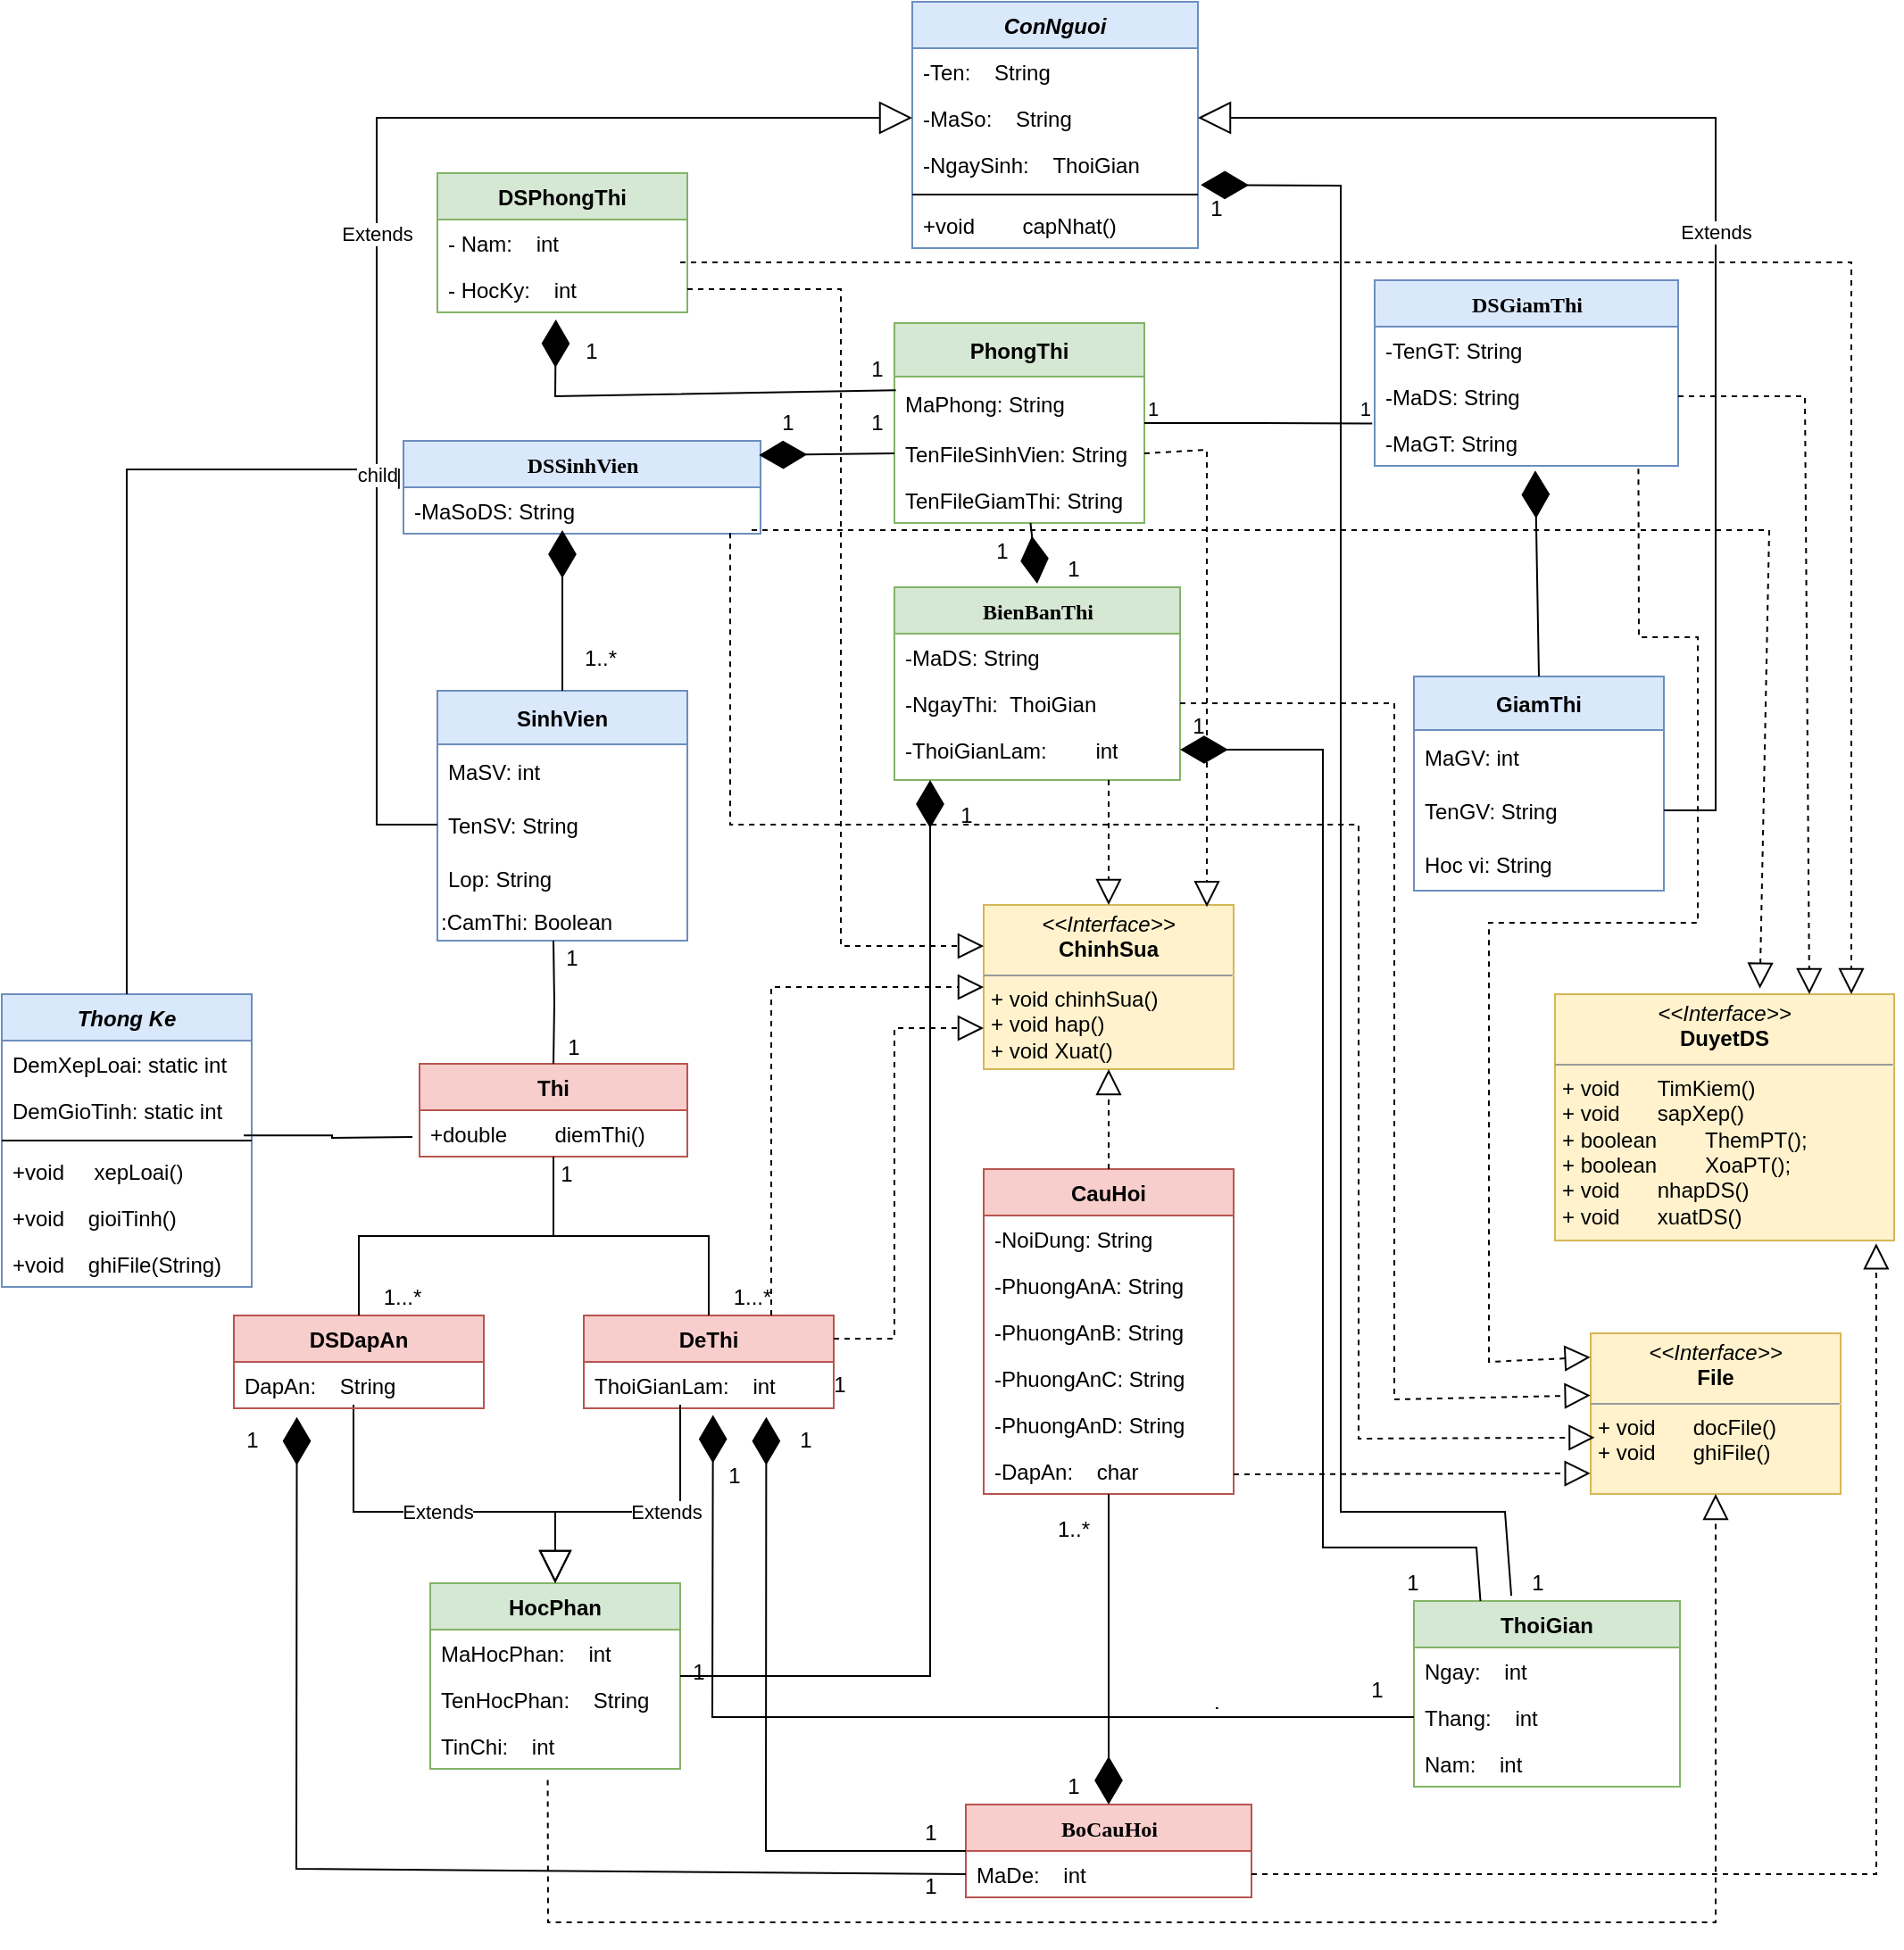 <mxfile version="15.9.1" type="device"><diagram id="888fA8wcsc3p0e7W5yiQ" name="Page-1"><mxGraphModel dx="1483" dy="1996" grid="1" gridSize="10" guides="1" tooltips="1" connect="1" arrows="1" fold="1" page="1" pageScale="1" pageWidth="827" pageHeight="1169" math="0" shadow="0"><root><mxCell id="0"/><mxCell id="1" parent="0"/><mxCell id="bVT943FGyXnPH7Viw_Zc-40" value="CauHoi" style="swimlane;fontStyle=1;childLayout=stackLayout;horizontal=1;startSize=26;fillColor=#f8cecc;horizontalStack=0;resizeParent=1;resizeParentMax=0;resizeLast=0;collapsible=1;marginBottom=0;align=center;strokeColor=#b85450;" parent="1" vertex="1"><mxGeometry x="600" y="388" width="140" height="182" as="geometry"/></mxCell><mxCell id="bVT943FGyXnPH7Viw_Zc-127" value="-NoiDung: String" style="text;html=1;strokeColor=none;fillColor=none;align=left;verticalAlign=top;spacingLeft=4;spacingRight=4;whiteSpace=wrap;overflow=hidden;rotatable=0;points=[[0,0.5],[1,0.5]];portConstraint=eastwest;" parent="bVT943FGyXnPH7Viw_Zc-40" vertex="1"><mxGeometry y="26" width="140" height="26" as="geometry"/></mxCell><mxCell id="bVT943FGyXnPH7Viw_Zc-128" value="-PhuongAnA: String" style="text;html=1;strokeColor=none;fillColor=none;align=left;verticalAlign=top;spacingLeft=4;spacingRight=4;whiteSpace=wrap;overflow=hidden;rotatable=0;points=[[0,0.5],[1,0.5]];portConstraint=eastwest;" parent="bVT943FGyXnPH7Viw_Zc-40" vertex="1"><mxGeometry y="52" width="140" height="26" as="geometry"/></mxCell><mxCell id="bVT943FGyXnPH7Viw_Zc-129" value="-PhuongAnB: String" style="text;html=1;strokeColor=none;fillColor=none;align=left;verticalAlign=top;spacingLeft=4;spacingRight=4;whiteSpace=wrap;overflow=hidden;rotatable=0;points=[[0,0.5],[1,0.5]];portConstraint=eastwest;" parent="bVT943FGyXnPH7Viw_Zc-40" vertex="1"><mxGeometry y="78" width="140" height="26" as="geometry"/></mxCell><mxCell id="bVT943FGyXnPH7Viw_Zc-130" value="-PhuongAnC: String" style="text;html=1;strokeColor=none;fillColor=none;align=left;verticalAlign=top;spacingLeft=4;spacingRight=4;whiteSpace=wrap;overflow=hidden;rotatable=0;points=[[0,0.5],[1,0.5]];portConstraint=eastwest;" parent="bVT943FGyXnPH7Viw_Zc-40" vertex="1"><mxGeometry y="104" width="140" height="26" as="geometry"/></mxCell><mxCell id="bVT943FGyXnPH7Viw_Zc-131" value="-PhuongAnD: String" style="text;html=1;strokeColor=none;fillColor=none;align=left;verticalAlign=top;spacingLeft=4;spacingRight=4;whiteSpace=wrap;overflow=hidden;rotatable=0;points=[[0,0.5],[1,0.5]];portConstraint=eastwest;" parent="bVT943FGyXnPH7Viw_Zc-40" vertex="1"><mxGeometry y="130" width="140" height="26" as="geometry"/></mxCell><mxCell id="buDeYU5HftAUFWY_QKYO-1" value="-DapAn:    char" style="text;strokeColor=none;fillColor=none;align=left;verticalAlign=top;spacingLeft=4;spacingRight=4;overflow=hidden;rotatable=0;points=[[0,0.5],[1,0.5]];portConstraint=eastwest;" parent="bVT943FGyXnPH7Viw_Zc-40" vertex="1"><mxGeometry y="156" width="140" height="26" as="geometry"/></mxCell><mxCell id="bVT943FGyXnPH7Viw_Zc-1" value="SinhVien" style="swimlane;fontStyle=1;childLayout=stackLayout;horizontal=1;startSize=30;horizontalStack=0;resizeParent=1;resizeParentMax=0;resizeLast=0;collapsible=1;marginBottom=0;fillColor=#dae8fc;strokeColor=#6c8ebf;" parent="1" vertex="1"><mxGeometry x="294" y="120" width="140" height="140" as="geometry"/></mxCell><mxCell id="bVT943FGyXnPH7Viw_Zc-2" value="MaSV: int" style="text;strokeColor=none;fillColor=none;align=left;verticalAlign=middle;spacingLeft=4;spacingRight=4;overflow=hidden;points=[[0,0.5],[1,0.5]];portConstraint=eastwest;rotatable=0;" parent="bVT943FGyXnPH7Viw_Zc-1" vertex="1"><mxGeometry y="30" width="140" height="30" as="geometry"/></mxCell><object label="TenSV: String" id="bVT943FGyXnPH7Viw_Zc-3"><mxCell style="text;strokeColor=none;fillColor=none;align=left;verticalAlign=middle;spacingLeft=4;spacingRight=4;overflow=hidden;points=[[0,0.5],[1,0.5]];portConstraint=eastwest;rotatable=0;" parent="bVT943FGyXnPH7Viw_Zc-1" vertex="1"><mxGeometry y="60" width="140" height="30" as="geometry"/></mxCell></object><mxCell id="bVT943FGyXnPH7Viw_Zc-4" value="Lop: String" style="text;strokeColor=none;fillColor=none;align=left;verticalAlign=middle;spacingLeft=4;spacingRight=4;overflow=hidden;points=[[0,0.5],[1,0.5]];portConstraint=eastwest;rotatable=0;" parent="bVT943FGyXnPH7Viw_Zc-1" vertex="1"><mxGeometry y="90" width="140" height="30" as="geometry"/></mxCell><mxCell id="bVT943FGyXnPH7Viw_Zc-5" value=":CamThi: Boolean" style="text;html=1;resizable=0;autosize=1;align=left;verticalAlign=middle;points=[];fillColor=none;strokeColor=none;rounded=0;" parent="bVT943FGyXnPH7Viw_Zc-1" vertex="1"><mxGeometry y="120" width="140" height="20" as="geometry"/></mxCell><mxCell id="bVT943FGyXnPH7Viw_Zc-6" value="GiamThi" style="swimlane;fontStyle=1;childLayout=stackLayout;horizontal=1;startSize=30;horizontalStack=0;resizeParent=1;resizeParentMax=0;resizeLast=0;collapsible=1;marginBottom=0;align=center;fillColor=#dae8fc;strokeColor=#6c8ebf;" parent="1" vertex="1"><mxGeometry x="841" y="112" width="140" height="120" as="geometry"/></mxCell><mxCell id="bVT943FGyXnPH7Viw_Zc-7" value="MaGV: int" style="text;strokeColor=none;fillColor=none;align=left;verticalAlign=middle;spacingLeft=4;spacingRight=4;overflow=hidden;points=[[0,0.5],[1,0.5]];portConstraint=eastwest;rotatable=0;" parent="bVT943FGyXnPH7Viw_Zc-6" vertex="1"><mxGeometry y="30" width="140" height="30" as="geometry"/></mxCell><mxCell id="bVT943FGyXnPH7Viw_Zc-8" value="TenGV: String" style="text;strokeColor=none;fillColor=none;align=left;verticalAlign=middle;spacingLeft=4;spacingRight=4;overflow=hidden;points=[[0,0.5],[1,0.5]];portConstraint=eastwest;rotatable=0;" parent="bVT943FGyXnPH7Viw_Zc-6" vertex="1"><mxGeometry y="60" width="140" height="30" as="geometry"/></mxCell><mxCell id="bVT943FGyXnPH7Viw_Zc-9" value="Hoc vi: String" style="text;strokeColor=none;fillColor=none;align=left;verticalAlign=middle;spacingLeft=4;spacingRight=4;overflow=hidden;points=[[0,0.5],[1,0.5]];portConstraint=eastwest;rotatable=0;" parent="bVT943FGyXnPH7Viw_Zc-6" vertex="1"><mxGeometry y="90" width="140" height="30" as="geometry"/></mxCell><mxCell id="bVT943FGyXnPH7Viw_Zc-10" value="PhongThi" style="swimlane;fontStyle=1;childLayout=stackLayout;horizontal=1;startSize=30;horizontalStack=0;resizeParent=1;resizeParentMax=0;resizeLast=0;collapsible=1;marginBottom=0;align=center;fillColor=#d5e8d4;strokeColor=#82b366;" parent="1" vertex="1"><mxGeometry x="550" y="-86" width="140" height="112" as="geometry"/></mxCell><mxCell id="bVT943FGyXnPH7Viw_Zc-11" value="MaPhong: String" style="text;strokeColor=none;fillColor=none;align=left;verticalAlign=middle;spacingLeft=4;spacingRight=4;overflow=hidden;points=[[0,0.5],[1,0.5]];portConstraint=eastwest;rotatable=0;" parent="bVT943FGyXnPH7Viw_Zc-10" vertex="1"><mxGeometry y="30" width="140" height="30" as="geometry"/></mxCell><mxCell id="-dqZnvz-kBueW03aNQLX-1" value="TenFileSinhVien: String" style="text;strokeColor=none;fillColor=none;align=left;verticalAlign=top;spacingLeft=4;spacingRight=4;overflow=hidden;rotatable=0;points=[[0,0.5],[1,0.5]];portConstraint=eastwest;" vertex="1" parent="bVT943FGyXnPH7Viw_Zc-10"><mxGeometry y="60" width="140" height="26" as="geometry"/></mxCell><mxCell id="-dqZnvz-kBueW03aNQLX-2" value="TenFileGiamThi: String" style="text;strokeColor=none;fillColor=none;align=left;verticalAlign=top;spacingLeft=4;spacingRight=4;overflow=hidden;rotatable=0;points=[[0,0.5],[1,0.5]];portConstraint=eastwest;" vertex="1" parent="bVT943FGyXnPH7Viw_Zc-10"><mxGeometry y="86" width="140" height="26" as="geometry"/></mxCell><mxCell id="bVT943FGyXnPH7Viw_Zc-23" value="Thi" style="swimlane;fontStyle=1;align=center;verticalAlign=top;childLayout=stackLayout;horizontal=1;startSize=26;horizontalStack=0;resizeParent=1;resizeParentMax=0;resizeLast=0;collapsible=1;marginBottom=0;fillColor=#f8cecc;strokeColor=#b85450;" parent="1" vertex="1"><mxGeometry x="284" y="329" width="150" height="52" as="geometry"/></mxCell><mxCell id="bVT943FGyXnPH7Viw_Zc-24" value="+double        diemThi()" style="text;strokeColor=none;fillColor=none;align=left;verticalAlign=top;spacingLeft=4;spacingRight=4;overflow=hidden;rotatable=0;points=[[0,0.5],[1,0.5]];portConstraint=eastwest;" parent="bVT943FGyXnPH7Viw_Zc-23" vertex="1"><mxGeometry y="26" width="150" height="26" as="geometry"/></mxCell><mxCell id="bVT943FGyXnPH7Viw_Zc-25" value="HocPhan" style="swimlane;fontStyle=1;childLayout=stackLayout;horizontal=1;startSize=26;fillColor=#d5e8d4;horizontalStack=0;resizeParent=1;resizeParentMax=0;resizeLast=0;collapsible=1;marginBottom=0;align=center;strokeColor=#82b366;" parent="1" vertex="1"><mxGeometry x="290" y="620" width="140" height="104" as="geometry"/></mxCell><mxCell id="bVT943FGyXnPH7Viw_Zc-26" value="MaHocPhan:    int" style="text;strokeColor=none;fillColor=none;align=left;verticalAlign=top;spacingLeft=4;spacingRight=4;overflow=hidden;rotatable=0;points=[[0,0.5],[1,0.5]];portConstraint=eastwest;" parent="bVT943FGyXnPH7Viw_Zc-25" vertex="1"><mxGeometry y="26" width="140" height="26" as="geometry"/></mxCell><mxCell id="bVT943FGyXnPH7Viw_Zc-27" value="TenHocPhan:    String" style="text;strokeColor=none;fillColor=none;align=left;verticalAlign=top;spacingLeft=4;spacingRight=4;overflow=hidden;rotatable=0;points=[[0,0.5],[1,0.5]];portConstraint=eastwest;" parent="bVT943FGyXnPH7Viw_Zc-25" vertex="1"><mxGeometry y="52" width="140" height="26" as="geometry"/></mxCell><mxCell id="bVT943FGyXnPH7Viw_Zc-28" value="TinChi:    int" style="text;strokeColor=none;fillColor=none;align=left;verticalAlign=top;spacingLeft=4;spacingRight=4;overflow=hidden;rotatable=0;points=[[0,0.5],[1,0.5]];portConstraint=eastwest;" parent="bVT943FGyXnPH7Viw_Zc-25" vertex="1"><mxGeometry y="78" width="140" height="26" as="geometry"/></mxCell><mxCell id="bVT943FGyXnPH7Viw_Zc-32" value="1" style="text;html=1;align=center;verticalAlign=middle;resizable=0;points=[];autosize=1;strokeColor=none;fillColor=none;" parent="1" vertex="1"><mxGeometry x="359" y="260" width="20" height="20" as="geometry"/></mxCell><mxCell id="bVT943FGyXnPH7Viw_Zc-34" value="1" style="text;html=1;align=center;verticalAlign=middle;resizable=0;points=[];autosize=1;strokeColor=none;fillColor=none;" parent="1" vertex="1"><mxGeometry x="356" y="381" width="20" height="20" as="geometry"/></mxCell><mxCell id="bVT943FGyXnPH7Viw_Zc-35" value="1...*" style="text;html=1;align=center;verticalAlign=middle;resizable=0;points=[];autosize=1;strokeColor=none;fillColor=none;" parent="1" vertex="1"><mxGeometry x="450" y="450" width="40" height="20" as="geometry"/></mxCell><mxCell id="bVT943FGyXnPH7Viw_Zc-36" value="1...*" style="text;html=1;align=center;verticalAlign=middle;resizable=0;points=[];autosize=1;strokeColor=none;fillColor=none;" parent="1" vertex="1"><mxGeometry x="254" y="450" width="40" height="20" as="geometry"/></mxCell><mxCell id="bVT943FGyXnPH7Viw_Zc-37" value="DeThi" style="swimlane;fontStyle=1;childLayout=stackLayout;horizontal=1;startSize=26;fillColor=#f8cecc;horizontalStack=0;resizeParent=1;resizeParentMax=0;resizeLast=0;collapsible=1;marginBottom=0;align=center;strokeColor=#b85450;" parent="1" vertex="1"><mxGeometry x="376" y="470" width="140" height="52" as="geometry"/></mxCell><mxCell id="bVT943FGyXnPH7Viw_Zc-39" value="ThoiGianLam:    int" style="text;strokeColor=none;fillColor=none;align=left;verticalAlign=top;spacingLeft=4;spacingRight=4;overflow=hidden;rotatable=0;points=[[0,0.5],[1,0.5]];portConstraint=eastwest;" parent="bVT943FGyXnPH7Viw_Zc-37" vertex="1"><mxGeometry y="26" width="140" height="26" as="geometry"/></mxCell><mxCell id="bVT943FGyXnPH7Viw_Zc-47" value="1" style="text;html=1;align=center;verticalAlign=middle;resizable=0;points=[];autosize=1;strokeColor=none;fillColor=none;" parent="1" vertex="1"><mxGeometry x="509" y="499" width="20" height="20" as="geometry"/></mxCell><mxCell id="bVT943FGyXnPH7Viw_Zc-48" value="1" style="text;html=1;align=center;verticalAlign=middle;resizable=0;points=[];autosize=1;strokeColor=none;fillColor=none;" parent="1" vertex="1"><mxGeometry x="640" y="724" width="20" height="20" as="geometry"/></mxCell><mxCell id="bVT943FGyXnPH7Viw_Zc-49" value="&lt;p style=&quot;margin: 0px ; margin-top: 4px ; text-align: center&quot;&gt;&lt;i&gt;&amp;lt;&amp;lt;Interface&amp;gt;&amp;gt;&lt;/i&gt;&lt;br&gt;&lt;b&gt;File&lt;/b&gt;&lt;/p&gt;&lt;hr size=&quot;1&quot;&gt;&lt;p style=&quot;margin: 0px ; margin-left: 4px&quot;&gt;+ void&lt;span style=&quot;white-space: pre&quot;&gt;&#9;&lt;/span&gt;docFile()&lt;br&gt;+ void&lt;span style=&quot;white-space: pre&quot;&gt;&#9;&lt;/span&gt;ghiFile()&lt;/p&gt;" style="verticalAlign=top;align=left;overflow=fill;fontSize=12;fontFamily=Helvetica;html=1;fillColor=#fff2cc;strokeColor=#d6b656;" parent="1" vertex="1"><mxGeometry x="940" y="480" width="140" height="90" as="geometry"/></mxCell><mxCell id="bVT943FGyXnPH7Viw_Zc-50" value="Extends" style="endArrow=block;endSize=16;endFill=0;html=1;rounded=0;entryX=0.5;entryY=0;entryDx=0;entryDy=0;" parent="1" target="bVT943FGyXnPH7Viw_Zc-25" edge="1"><mxGeometry x="-0.192" width="160" relative="1" as="geometry"><mxPoint x="430" y="520" as="sourcePoint"/><mxPoint x="606" y="510" as="targetPoint"/><Array as="points"><mxPoint x="430" y="580"/><mxPoint x="360" y="580"/></Array><mxPoint as="offset"/></mxGeometry></mxCell><mxCell id="bVT943FGyXnPH7Viw_Zc-51" value="Extends" style="endArrow=block;endSize=16;endFill=0;html=1;rounded=0;entryX=0.5;entryY=0;entryDx=0;entryDy=0;" parent="1" target="bVT943FGyXnPH7Viw_Zc-25" edge="1"><mxGeometry width="160" relative="1" as="geometry"><mxPoint x="247" y="520" as="sourcePoint"/><mxPoint x="356" y="630" as="targetPoint"/><Array as="points"><mxPoint x="247" y="580"/><mxPoint x="360" y="580"/></Array></mxGeometry></mxCell><mxCell id="bVT943FGyXnPH7Viw_Zc-59" value="DSDapAn" style="swimlane;fontStyle=1;childLayout=stackLayout;horizontal=1;startSize=26;fillColor=#f8cecc;horizontalStack=0;resizeParent=1;resizeParentMax=0;resizeLast=0;collapsible=1;marginBottom=0;align=center;strokeColor=#b85450;" parent="1" vertex="1"><mxGeometry x="180" y="470" width="140" height="52" as="geometry"/></mxCell><mxCell id="bVT943FGyXnPH7Viw_Zc-61" value="DapAn:    String" style="text;strokeColor=none;fillColor=none;align=left;verticalAlign=top;spacingLeft=4;spacingRight=4;overflow=hidden;rotatable=0;points=[[0,0.5],[1,0.5]];portConstraint=eastwest;" parent="bVT943FGyXnPH7Viw_Zc-59" vertex="1"><mxGeometry y="26" width="140" height="26" as="geometry"/></mxCell><mxCell id="bVT943FGyXnPH7Viw_Zc-63" value="DSSinhVien" style="swimlane;html=1;fontStyle=1;align=center;verticalAlign=top;childLayout=stackLayout;horizontal=1;startSize=26;horizontalStack=0;resizeParent=1;resizeLast=0;collapsible=1;marginBottom=0;swimlaneFillColor=#ffffff;rounded=0;shadow=0;comic=0;labelBackgroundColor=none;strokeWidth=1;fillColor=#dae8fc;fontFamily=Verdana;fontSize=12;strokeColor=#6c8ebf;" parent="1" vertex="1"><mxGeometry x="275" y="-20" width="200" height="52" as="geometry"/></mxCell><mxCell id="bVT943FGyXnPH7Viw_Zc-64" value="-MaSoDS: String" style="text;html=1;strokeColor=none;fillColor=none;align=left;verticalAlign=top;spacingLeft=4;spacingRight=4;whiteSpace=wrap;overflow=hidden;rotatable=0;points=[[0,0.5],[1,0.5]];portConstraint=eastwest;" parent="bVT943FGyXnPH7Viw_Zc-63" vertex="1"><mxGeometry y="26" width="200" height="26" as="geometry"/></mxCell><mxCell id="bVT943FGyXnPH7Viw_Zc-71" value="BienBanThi" style="swimlane;html=1;fontStyle=1;align=center;verticalAlign=top;childLayout=stackLayout;horizontal=1;startSize=26;horizontalStack=0;resizeParent=1;resizeLast=0;collapsible=1;marginBottom=0;swimlaneFillColor=#ffffff;rounded=0;shadow=0;comic=0;labelBackgroundColor=none;strokeWidth=1;fillColor=#d5e8d4;fontFamily=Verdana;fontSize=12;strokeColor=#82b366;" parent="1" vertex="1"><mxGeometry x="550" y="62" width="160" height="108" as="geometry"><mxRectangle x="450" y="-310" width="140" height="26" as="alternateBounds"/></mxGeometry></mxCell><mxCell id="bVT943FGyXnPH7Viw_Zc-72" value="-MaDS: String" style="text;html=1;strokeColor=none;fillColor=none;align=left;verticalAlign=top;spacingLeft=4;spacingRight=4;whiteSpace=wrap;overflow=hidden;rotatable=0;points=[[0,0.5],[1,0.5]];portConstraint=eastwest;" parent="bVT943FGyXnPH7Viw_Zc-71" vertex="1"><mxGeometry y="26" width="160" height="26" as="geometry"/></mxCell><mxCell id="bVT943FGyXnPH7Viw_Zc-73" value="-NgayThi:&amp;nbsp; ThoiGian" style="text;html=1;strokeColor=none;fillColor=none;align=left;verticalAlign=top;spacingLeft=4;spacingRight=4;whiteSpace=wrap;overflow=hidden;rotatable=0;points=[[0,0.5],[1,0.5]];portConstraint=eastwest;" parent="bVT943FGyXnPH7Viw_Zc-71" vertex="1"><mxGeometry y="52" width="160" height="26" as="geometry"/></mxCell><mxCell id="bVT943FGyXnPH7Viw_Zc-86" style="edgeStyle=none;rounded=0;orthogonalLoop=1;jettySize=auto;html=1;exitX=0;exitY=0.5;exitDx=0;exitDy=0;" parent="bVT943FGyXnPH7Viw_Zc-71" edge="1"><mxGeometry relative="1" as="geometry"><mxPoint x="-1" y="177" as="sourcePoint"/><mxPoint x="-1" y="177" as="targetPoint"/></mxGeometry></mxCell><mxCell id="bVT943FGyXnPH7Viw_Zc-74" value="-ThoiGianLam:&lt;span style=&quot;white-space: pre&quot;&gt;&#9;&lt;/span&gt;int" style="text;html=1;strokeColor=none;fillColor=none;align=left;verticalAlign=top;spacingLeft=4;spacingRight=4;whiteSpace=wrap;overflow=hidden;rotatable=0;points=[[0,0.5],[1,0.5]];portConstraint=eastwest;" parent="bVT943FGyXnPH7Viw_Zc-71" vertex="1"><mxGeometry y="78" width="160" height="26" as="geometry"/></mxCell><mxCell id="bVT943FGyXnPH7Viw_Zc-87" value="DSGiamThi" style="swimlane;html=1;fontStyle=1;align=center;verticalAlign=top;childLayout=stackLayout;horizontal=1;startSize=26;horizontalStack=0;resizeParent=1;resizeLast=0;collapsible=1;marginBottom=0;swimlaneFillColor=#ffffff;rounded=0;shadow=0;comic=0;labelBackgroundColor=none;strokeWidth=1;fillColor=#dae8fc;fontFamily=Verdana;fontSize=12;strokeColor=#6c8ebf;" parent="1" vertex="1"><mxGeometry x="819" y="-110" width="170" height="104" as="geometry"><mxRectangle x="819" y="-110" width="110" height="26" as="alternateBounds"/></mxGeometry></mxCell><mxCell id="bVT943FGyXnPH7Viw_Zc-88" value="-TenGT: String" style="text;html=1;strokeColor=none;fillColor=none;align=left;verticalAlign=top;spacingLeft=4;spacingRight=4;whiteSpace=wrap;overflow=hidden;rotatable=0;points=[[0,0.5],[1,0.5]];portConstraint=eastwest;" parent="bVT943FGyXnPH7Viw_Zc-87" vertex="1"><mxGeometry y="26" width="170" height="26" as="geometry"/></mxCell><mxCell id="bVT943FGyXnPH7Viw_Zc-89" value="-MaDS: String" style="text;html=1;strokeColor=none;fillColor=none;align=left;verticalAlign=top;spacingLeft=4;spacingRight=4;whiteSpace=wrap;overflow=hidden;rotatable=0;points=[[0,0.5],[1,0.5]];portConstraint=eastwest;" parent="bVT943FGyXnPH7Viw_Zc-87" vertex="1"><mxGeometry y="52" width="170" height="26" as="geometry"/></mxCell><mxCell id="bVT943FGyXnPH7Viw_Zc-90" value="-MaGT: String&lt;br&gt;" style="text;html=1;strokeColor=none;fillColor=none;align=left;verticalAlign=top;spacingLeft=4;spacingRight=4;whiteSpace=wrap;overflow=hidden;rotatable=0;points=[[0,0.5],[1,0.5]];portConstraint=eastwest;" parent="bVT943FGyXnPH7Viw_Zc-87" vertex="1"><mxGeometry y="78" width="170" height="26" as="geometry"/></mxCell><mxCell id="bVT943FGyXnPH7Viw_Zc-144" style="edgeStyle=orthogonalEdgeStyle;rounded=0;orthogonalLoop=1;jettySize=auto;html=1;endArrow=none;endFill=0;" parent="1" edge="1"><mxGeometry relative="1" as="geometry"><mxPoint x="731.333" y="690" as="targetPoint"/><mxPoint x="730" y="690" as="sourcePoint"/></mxGeometry></mxCell><mxCell id="bVT943FGyXnPH7Viw_Zc-94" value="BoCauHoi" style="swimlane;html=1;fontStyle=1;align=center;verticalAlign=top;childLayout=stackLayout;horizontal=1;startSize=26;horizontalStack=0;resizeParent=1;resizeLast=0;collapsible=1;marginBottom=0;swimlaneFillColor=#ffffff;rounded=0;shadow=0;comic=0;labelBackgroundColor=none;strokeWidth=1;fillColor=#f8cecc;fontFamily=Verdana;fontSize=12;strokeColor=#b85450;" parent="1" vertex="1"><mxGeometry x="590" y="744" width="160" height="52" as="geometry"/></mxCell><mxCell id="Ru5XLZLmMsO2Eex7cmj4-51" value="MaDe:    int" style="text;strokeColor=none;fillColor=none;align=left;verticalAlign=top;spacingLeft=4;spacingRight=4;overflow=hidden;rotatable=0;points=[[0,0.5],[1,0.5]];portConstraint=eastwest;" parent="bVT943FGyXnPH7Viw_Zc-94" vertex="1"><mxGeometry y="26" width="160" height="26" as="geometry"/></mxCell><mxCell id="buDeYU5HftAUFWY_QKYO-7" value="DSPhongThi" style="swimlane;fontStyle=1;childLayout=stackLayout;horizontal=1;startSize=26;fillColor=#d5e8d4;horizontalStack=0;resizeParent=1;resizeParentMax=0;resizeLast=0;collapsible=1;marginBottom=0;strokeColor=#82b366;" parent="1" vertex="1"><mxGeometry x="294" y="-170" width="140" height="78" as="geometry"/></mxCell><mxCell id="buDeYU5HftAUFWY_QKYO-9" value="- Nam:    int" style="text;strokeColor=none;fillColor=none;align=left;verticalAlign=top;spacingLeft=4;spacingRight=4;overflow=hidden;rotatable=0;points=[[0,0.5],[1,0.5]];portConstraint=eastwest;" parent="buDeYU5HftAUFWY_QKYO-7" vertex="1"><mxGeometry y="26" width="140" height="26" as="geometry"/></mxCell><mxCell id="buDeYU5HftAUFWY_QKYO-10" value="- HocKy:    int" style="text;strokeColor=none;fillColor=none;align=left;verticalAlign=top;spacingLeft=4;spacingRight=4;overflow=hidden;rotatable=0;points=[[0,0.5],[1,0.5]];portConstraint=eastwest;" parent="buDeYU5HftAUFWY_QKYO-7" vertex="1"><mxGeometry y="52" width="140" height="26" as="geometry"/></mxCell><mxCell id="JO9SeLhTU6OnL8IGZhCy-1" value="1" style="text;html=1;align=center;verticalAlign=middle;resizable=0;points=[];autosize=1;strokeColor=none;fillColor=none;" parent="1" vertex="1"><mxGeometry x="580" y="180" width="20" height="20" as="geometry"/></mxCell><mxCell id="JO9SeLhTU6OnL8IGZhCy-2" value="1" style="text;html=1;align=center;verticalAlign=middle;resizable=0;points=[];autosize=1;strokeColor=none;fillColor=none;" parent="1" vertex="1"><mxGeometry x="430" y="660" width="20" height="20" as="geometry"/></mxCell><mxCell id="JO9SeLhTU6OnL8IGZhCy-10" value="ThoiGian" style="swimlane;fontStyle=1;childLayout=stackLayout;horizontal=1;startSize=26;fillColor=#d5e8d4;horizontalStack=0;resizeParent=1;resizeParentMax=0;resizeLast=0;collapsible=1;marginBottom=0;strokeColor=#82b366;" parent="1" vertex="1"><mxGeometry x="841" y="630" width="149" height="104" as="geometry"/></mxCell><mxCell id="JO9SeLhTU6OnL8IGZhCy-11" value="Ngay:    int" style="text;strokeColor=none;fillColor=none;align=left;verticalAlign=top;spacingLeft=4;spacingRight=4;overflow=hidden;rotatable=0;points=[[0,0.5],[1,0.5]];portConstraint=eastwest;" parent="JO9SeLhTU6OnL8IGZhCy-10" vertex="1"><mxGeometry y="26" width="149" height="26" as="geometry"/></mxCell><mxCell id="JO9SeLhTU6OnL8IGZhCy-12" value="Thang:    int" style="text;strokeColor=none;fillColor=none;align=left;verticalAlign=top;spacingLeft=4;spacingRight=4;overflow=hidden;rotatable=0;points=[[0,0.5],[1,0.5]];portConstraint=eastwest;" parent="JO9SeLhTU6OnL8IGZhCy-10" vertex="1"><mxGeometry y="52" width="149" height="26" as="geometry"/></mxCell><mxCell id="JO9SeLhTU6OnL8IGZhCy-13" value="Nam:    int" style="text;strokeColor=none;fillColor=none;align=left;verticalAlign=top;spacingLeft=4;spacingRight=4;overflow=hidden;rotatable=0;points=[[0,0.5],[1,0.5]];portConstraint=eastwest;" parent="JO9SeLhTU6OnL8IGZhCy-10" vertex="1"><mxGeometry y="78" width="149" height="26" as="geometry"/></mxCell><mxCell id="pzRVdSAB2xsxhme3yMUW-1" value="&lt;p style=&quot;margin: 0px ; margin-top: 4px ; text-align: center&quot;&gt;&lt;i&gt;&amp;lt;&amp;lt;Interface&amp;gt;&amp;gt;&lt;/i&gt;&lt;br&gt;&lt;b&gt;DuyetDS&lt;/b&gt;&lt;/p&gt;&lt;hr size=&quot;1&quot;&gt;&lt;p style=&quot;margin: 0px ; margin-left: 4px&quot;&gt;+ void&lt;span style=&quot;white-space: pre&quot;&gt;&#9;&lt;/span&gt;TimKiem()&lt;br&gt;+ void&lt;span style=&quot;white-space: pre&quot;&gt;&#9;&lt;/span&gt;sapXep()&lt;/p&gt;&lt;p style=&quot;margin: 0px ; margin-left: 4px&quot;&gt;+ boolean&lt;span style=&quot;white-space: pre&quot;&gt;&#9;&lt;/span&gt;ThemPT();&lt;/p&gt;&lt;p style=&quot;margin: 0px ; margin-left: 4px&quot;&gt;+ boolean&lt;span style=&quot;white-space: pre&quot;&gt;&#9;&lt;/span&gt;XoaPT();&lt;/p&gt;&lt;p style=&quot;margin: 0px ; margin-left: 4px&quot;&gt;+ void&lt;span style=&quot;white-space: pre&quot;&gt;&#9;&lt;/span&gt;nhapDS()&lt;/p&gt;&lt;p style=&quot;margin: 0px ; margin-left: 4px&quot;&gt;+ void&lt;span style=&quot;white-space: pre&quot;&gt;&#9;&lt;/span&gt;xuatDS()&lt;/p&gt;" style="verticalAlign=top;align=left;overflow=fill;fontSize=12;fontFamily=Helvetica;html=1;fillColor=#fff2cc;strokeColor=#d6b656;" parent="1" vertex="1"><mxGeometry x="920" y="290" width="190" height="138" as="geometry"/></mxCell><mxCell id="Ru5XLZLmMsO2Eex7cmj4-1" value="ConNguoi" style="swimlane;fontStyle=3;align=center;verticalAlign=top;childLayout=stackLayout;horizontal=1;startSize=26;horizontalStack=0;resizeParent=1;resizeParentMax=0;resizeLast=0;collapsible=1;marginBottom=0;fillColor=#dae8fc;strokeColor=#6c8ebf;" parent="1" vertex="1"><mxGeometry x="560" y="-266" width="160" height="138" as="geometry"/></mxCell><mxCell id="Ru5XLZLmMsO2Eex7cmj4-2" value="-Ten:    String" style="text;strokeColor=none;fillColor=none;align=left;verticalAlign=top;spacingLeft=4;spacingRight=4;overflow=hidden;rotatable=0;points=[[0,0.5],[1,0.5]];portConstraint=eastwest;" parent="Ru5XLZLmMsO2Eex7cmj4-1" vertex="1"><mxGeometry y="26" width="160" height="26" as="geometry"/></mxCell><mxCell id="Ru5XLZLmMsO2Eex7cmj4-6" value="-MaSo:    String" style="text;strokeColor=none;fillColor=none;align=left;verticalAlign=top;spacingLeft=4;spacingRight=4;overflow=hidden;rotatable=0;points=[[0,0.5],[1,0.5]];portConstraint=eastwest;" parent="Ru5XLZLmMsO2Eex7cmj4-1" vertex="1"><mxGeometry y="52" width="160" height="26" as="geometry"/></mxCell><mxCell id="Ru5XLZLmMsO2Eex7cmj4-5" value="-NgaySinh:    ThoiGian" style="text;strokeColor=none;fillColor=none;align=left;verticalAlign=top;spacingLeft=4;spacingRight=4;overflow=hidden;rotatable=0;points=[[0,0.5],[1,0.5]];portConstraint=eastwest;" parent="Ru5XLZLmMsO2Eex7cmj4-1" vertex="1"><mxGeometry y="78" width="160" height="26" as="geometry"/></mxCell><mxCell id="Ru5XLZLmMsO2Eex7cmj4-3" value="" style="line;strokeWidth=1;fillColor=none;align=left;verticalAlign=middle;spacingTop=-1;spacingLeft=3;spacingRight=3;rotatable=0;labelPosition=right;points=[];portConstraint=eastwest;" parent="Ru5XLZLmMsO2Eex7cmj4-1" vertex="1"><mxGeometry y="104" width="160" height="8" as="geometry"/></mxCell><mxCell id="Ru5XLZLmMsO2Eex7cmj4-4" value="+void        capNhat()" style="text;strokeColor=none;fillColor=none;align=left;verticalAlign=top;spacingLeft=4;spacingRight=4;overflow=hidden;rotatable=0;points=[[0,0.5],[1,0.5]];portConstraint=eastwest;" parent="Ru5XLZLmMsO2Eex7cmj4-1" vertex="1"><mxGeometry y="112" width="160" height="26" as="geometry"/></mxCell><mxCell id="Ru5XLZLmMsO2Eex7cmj4-8" value="Extends" style="endArrow=block;endSize=16;endFill=0;html=1;rounded=0;exitX=0;exitY=0.5;exitDx=0;exitDy=0;entryX=0;entryY=0.5;entryDx=0;entryDy=0;" parent="1" source="bVT943FGyXnPH7Viw_Zc-3" target="Ru5XLZLmMsO2Eex7cmj4-6" edge="1"><mxGeometry width="160" relative="1" as="geometry"><mxPoint x="210" y="-200" as="sourcePoint"/><mxPoint x="370" y="-200" as="targetPoint"/><Array as="points"><mxPoint x="260" y="195"/><mxPoint x="260" y="-201"/></Array></mxGeometry></mxCell><mxCell id="Ru5XLZLmMsO2Eex7cmj4-10" value="Extends" style="endArrow=block;endSize=16;endFill=0;html=1;rounded=0;entryX=1;entryY=0.5;entryDx=0;entryDy=0;exitX=1;exitY=0.5;exitDx=0;exitDy=0;" parent="1" source="bVT943FGyXnPH7Viw_Zc-8" target="Ru5XLZLmMsO2Eex7cmj4-6" edge="1"><mxGeometry width="160" relative="1" as="geometry"><mxPoint x="810" y="-180" as="sourcePoint"/><mxPoint x="970" y="-180" as="targetPoint"/><Array as="points"><mxPoint x="1010" y="187"/><mxPoint x="1010" y="-201"/></Array></mxGeometry></mxCell><mxCell id="Ru5XLZLmMsO2Eex7cmj4-15" value="" style="endArrow=block;dashed=1;endFill=0;endSize=12;html=1;rounded=0;entryX=0.5;entryY=1;entryDx=0;entryDy=0;exitX=0.47;exitY=1.242;exitDx=0;exitDy=0;exitPerimeter=0;" parent="1" source="bVT943FGyXnPH7Viw_Zc-28" target="bVT943FGyXnPH7Viw_Zc-49" edge="1"><mxGeometry width="160" relative="1" as="geometry"><mxPoint x="430" y="830" as="sourcePoint"/><mxPoint x="590" y="830" as="targetPoint"/><Array as="points"><mxPoint x="356" y="810"/><mxPoint x="1010" y="810"/></Array></mxGeometry></mxCell><mxCell id="Ru5XLZLmMsO2Eex7cmj4-17" value="" style="endArrow=block;dashed=1;endFill=0;endSize=12;html=1;rounded=0;entryX=-0.001;entryY=0.149;entryDx=0;entryDy=0;exitX=0.869;exitY=1.062;exitDx=0;exitDy=0;exitPerimeter=0;entryPerimeter=0;" parent="1" source="bVT943FGyXnPH7Viw_Zc-90" target="bVT943FGyXnPH7Viw_Zc-49" edge="1"><mxGeometry width="160" relative="1" as="geometry"><mxPoint x="1160" y="180" as="sourcePoint"/><mxPoint x="1320" y="180" as="targetPoint"/><Array as="points"><mxPoint x="967" y="90"/><mxPoint x="1000" y="90"/><mxPoint x="1000" y="250"/><mxPoint x="883" y="250"/><mxPoint x="883" y="496"/></Array></mxGeometry></mxCell><mxCell id="Ru5XLZLmMsO2Eex7cmj4-18" value="" style="endArrow=block;dashed=1;endFill=0;endSize=12;html=1;rounded=0;entryX=0.016;entryY=0.649;entryDx=0;entryDy=0;exitX=0.915;exitY=0.985;exitDx=0;exitDy=0;entryPerimeter=0;exitPerimeter=0;" parent="1" source="bVT943FGyXnPH7Viw_Zc-64" target="bVT943FGyXnPH7Viw_Zc-49" edge="1"><mxGeometry width="160" relative="1" as="geometry"><mxPoint x="930" y="450" as="sourcePoint"/><mxPoint x="1090" y="450" as="targetPoint"/><Array as="points"><mxPoint x="458" y="195"/><mxPoint x="810" y="195"/><mxPoint x="810" y="539"/></Array></mxGeometry></mxCell><mxCell id="Ru5XLZLmMsO2Eex7cmj4-20" value="" style="endArrow=block;dashed=1;endFill=0;endSize=12;html=1;rounded=0;entryX=-0.001;entryY=0.386;entryDx=0;entryDy=0;exitX=1;exitY=0.5;exitDx=0;exitDy=0;entryPerimeter=0;" parent="1" source="bVT943FGyXnPH7Viw_Zc-73" target="bVT943FGyXnPH7Viw_Zc-49" edge="1"><mxGeometry width="160" relative="1" as="geometry"><mxPoint x="810" y="240" as="sourcePoint"/><mxPoint x="940" y="440" as="targetPoint"/><Array as="points"><mxPoint x="830" y="127"/><mxPoint x="830" y="517"/></Array></mxGeometry></mxCell><mxCell id="Ru5XLZLmMsO2Eex7cmj4-21" value="" style="endArrow=block;dashed=1;endFill=0;endSize=12;html=1;rounded=0;exitX=1;exitY=0.5;exitDx=0;exitDy=0;entryX=0.75;entryY=0;entryDx=0;entryDy=0;" parent="1" source="bVT943FGyXnPH7Viw_Zc-89" target="pzRVdSAB2xsxhme3yMUW-1" edge="1"><mxGeometry width="160" relative="1" as="geometry"><mxPoint x="1028" y="-80" as="sourcePoint"/><mxPoint x="1060" y="280" as="targetPoint"/><Array as="points"><mxPoint x="1060" y="-45"/></Array></mxGeometry></mxCell><mxCell id="Ru5XLZLmMsO2Eex7cmj4-22" value="" style="endArrow=block;dashed=1;endFill=0;endSize=12;html=1;rounded=0;" parent="1" edge="1"><mxGeometry width="160" relative="1" as="geometry"><mxPoint x="430" y="-120" as="sourcePoint"/><mxPoint x="1086" y="290" as="targetPoint"/><Array as="points"><mxPoint x="1086" y="-120"/></Array></mxGeometry></mxCell><mxCell id="Ru5XLZLmMsO2Eex7cmj4-23" value="" style="endArrow=block;dashed=1;endFill=0;endSize=12;html=1;rounded=0;entryX=0.604;entryY=-0.023;entryDx=0;entryDy=0;entryPerimeter=0;" parent="1" target="pzRVdSAB2xsxhme3yMUW-1" edge="1"><mxGeometry width="160" relative="1" as="geometry"><mxPoint x="470" y="30" as="sourcePoint"/><mxPoint x="1350" y="110" as="targetPoint"/><Array as="points"><mxPoint x="1040" y="30"/></Array></mxGeometry></mxCell><mxCell id="Ru5XLZLmMsO2Eex7cmj4-24" value="" style="endArrow=block;dashed=1;endFill=0;endSize=12;html=1;rounded=0;entryX=-0.001;entryY=0.872;entryDx=0;entryDy=0;entryPerimeter=0;" parent="1" target="bVT943FGyXnPH7Viw_Zc-49" edge="1"><mxGeometry width="160" relative="1" as="geometry"><mxPoint x="740" y="559" as="sourcePoint"/><mxPoint x="920" y="560" as="targetPoint"/></mxGeometry></mxCell><mxCell id="Ru5XLZLmMsO2Eex7cmj4-30" value="" style="endArrow=none;html=1;edgeStyle=orthogonalEdgeStyle;rounded=0;entryX=-0.008;entryY=1.088;entryDx=0;entryDy=0;exitX=1;exitY=0.5;exitDx=0;exitDy=0;entryPerimeter=0;" parent="1" source="bVT943FGyXnPH7Viw_Zc-10" target="bVT943FGyXnPH7Viw_Zc-89" edge="1"><mxGeometry relative="1" as="geometry"><mxPoint x="640" y="-100" as="sourcePoint"/><mxPoint x="800" y="-100" as="targetPoint"/></mxGeometry></mxCell><mxCell id="Ru5XLZLmMsO2Eex7cmj4-31" value="1" style="edgeLabel;resizable=0;html=1;align=left;verticalAlign=bottom;" parent="Ru5XLZLmMsO2Eex7cmj4-30" connectable="0" vertex="1"><mxGeometry x="-1" relative="1" as="geometry"/></mxCell><mxCell id="Ru5XLZLmMsO2Eex7cmj4-32" value="1" style="edgeLabel;resizable=0;html=1;align=right;verticalAlign=bottom;" parent="Ru5XLZLmMsO2Eex7cmj4-30" connectable="0" vertex="1"><mxGeometry x="1" relative="1" as="geometry"/></mxCell><mxCell id="Ru5XLZLmMsO2Eex7cmj4-35" value="" style="endArrow=diamondThin;endFill=1;endSize=24;html=1;rounded=0;exitX=0.5;exitY=0;exitDx=0;exitDy=0;" parent="1" source="bVT943FGyXnPH7Viw_Zc-1" edge="1"><mxGeometry width="160" relative="1" as="geometry"><mxPoint x="350" y="90" as="sourcePoint"/><mxPoint x="364" y="30" as="targetPoint"/></mxGeometry></mxCell><mxCell id="Ru5XLZLmMsO2Eex7cmj4-36" value="" style="endArrow=diamondThin;endFill=1;endSize=24;html=1;rounded=0;exitX=0.5;exitY=0;exitDx=0;exitDy=0;entryX=0.529;entryY=1.099;entryDx=0;entryDy=0;entryPerimeter=0;" parent="1" source="bVT943FGyXnPH7Viw_Zc-6" target="bVT943FGyXnPH7Viw_Zc-90" edge="1"><mxGeometry width="160" relative="1" as="geometry"><mxPoint x="910" y="50" as="sourcePoint"/><mxPoint x="1070" y="50" as="targetPoint"/></mxGeometry></mxCell><mxCell id="Ru5XLZLmMsO2Eex7cmj4-37" value="" style="endArrow=diamondThin;endFill=1;endSize=24;html=1;rounded=0;exitX=1.04;exitY=1.08;exitDx=0;exitDy=0;entryX=0.474;entryY=1.154;entryDx=0;entryDy=0;entryPerimeter=0;exitPerimeter=0;" parent="1" source="Ru5XLZLmMsO2Eex7cmj4-62" target="buDeYU5HftAUFWY_QKYO-10" edge="1"><mxGeometry width="160" relative="1" as="geometry"><mxPoint x="895" y="122" as="sourcePoint"/><mxPoint x="892.93" y="6.574" as="targetPoint"/><Array as="points"><mxPoint x="360" y="-45"/></Array></mxGeometry></mxCell><mxCell id="Ru5XLZLmMsO2Eex7cmj4-38" value="" style="endArrow=none;html=1;edgeStyle=orthogonalEdgeStyle;rounded=0;entryX=0.5;entryY=0;entryDx=0;entryDy=0;" parent="1" target="bVT943FGyXnPH7Viw_Zc-23" edge="1"><mxGeometry relative="1" as="geometry"><mxPoint x="359" y="260" as="sourcePoint"/><mxPoint x="290" y="260" as="targetPoint"/></mxGeometry></mxCell><mxCell id="Ru5XLZLmMsO2Eex7cmj4-41" value="" style="endArrow=none;html=1;edgeStyle=orthogonalEdgeStyle;rounded=0;exitX=0.5;exitY=0;exitDx=0;exitDy=0;" parent="1" source="bVT943FGyXnPH7Viw_Zc-59" target="bVT943FGyXnPH7Viw_Zc-23" edge="1"><mxGeometry relative="1" as="geometry"><mxPoint x="460" y="320" as="sourcePoint"/><mxPoint x="620" y="320" as="targetPoint"/></mxGeometry></mxCell><mxCell id="Ru5XLZLmMsO2Eex7cmj4-44" value="" style="endArrow=none;html=1;edgeStyle=orthogonalEdgeStyle;rounded=0;exitX=0.5;exitY=0;exitDx=0;exitDy=0;" parent="1" source="bVT943FGyXnPH7Viw_Zc-37" target="bVT943FGyXnPH7Viw_Zc-23" edge="1"><mxGeometry relative="1" as="geometry"><mxPoint x="460" y="320" as="sourcePoint"/><mxPoint x="620" y="320" as="targetPoint"/></mxGeometry></mxCell><mxCell id="Ru5XLZLmMsO2Eex7cmj4-47" value="1" style="text;html=1;align=center;verticalAlign=middle;resizable=0;points=[];autosize=1;strokeColor=none;fillColor=none;" parent="1" vertex="1"><mxGeometry x="360" y="310" width="20" height="20" as="geometry"/></mxCell><mxCell id="Ru5XLZLmMsO2Eex7cmj4-48" value="" style="endArrow=diamondThin;endFill=1;endSize=24;html=1;rounded=0;exitX=0;exitY=0.5;exitDx=0;exitDy=0;entryX=0.996;entryY=0.153;entryDx=0;entryDy=0;entryPerimeter=0;" parent="1" source="-dqZnvz-kBueW03aNQLX-1" target="bVT943FGyXnPH7Viw_Zc-63" edge="1"><mxGeometry width="160" relative="1" as="geometry"><mxPoint x="400" y="80" as="sourcePoint"/><mxPoint x="560" y="80" as="targetPoint"/></mxGeometry></mxCell><mxCell id="Ru5XLZLmMsO2Eex7cmj4-49" value="" style="endArrow=diamondThin;endFill=1;endSize=24;html=1;rounded=0;entryX=0.5;entryY=0;entryDx=0;entryDy=0;" parent="1" source="bVT943FGyXnPH7Viw_Zc-40" target="bVT943FGyXnPH7Viw_Zc-94" edge="1"><mxGeometry width="160" relative="1" as="geometry"><mxPoint x="590" y="600" as="sourcePoint"/><mxPoint x="750" y="600" as="targetPoint"/></mxGeometry></mxCell><mxCell id="Ru5XLZLmMsO2Eex7cmj4-50" value="1..*" style="text;html=1;align=center;verticalAlign=middle;resizable=0;points=[];autosize=1;strokeColor=none;fillColor=none;" parent="1" vertex="1"><mxGeometry x="635" y="580" width="30" height="20" as="geometry"/></mxCell><mxCell id="Ru5XLZLmMsO2Eex7cmj4-52" value="" style="endArrow=diamondThin;endFill=1;endSize=24;html=1;rounded=0;" parent="1" source="bVT943FGyXnPH7Viw_Zc-25" edge="1"><mxGeometry width="160" relative="1" as="geometry"><mxPoint x="470" y="700" as="sourcePoint"/><mxPoint x="570" y="170" as="targetPoint"/><Array as="points"><mxPoint x="570" y="672"/></Array></mxGeometry></mxCell><mxCell id="Ru5XLZLmMsO2Eex7cmj4-53" value="" style="endArrow=diamondThin;endFill=1;endSize=24;html=1;rounded=0;entryX=0.73;entryY=1.187;entryDx=0;entryDy=0;entryPerimeter=0;" parent="1" source="bVT943FGyXnPH7Viw_Zc-94" target="bVT943FGyXnPH7Viw_Zc-39" edge="1"><mxGeometry width="160" relative="1" as="geometry"><mxPoint x="440" y="590" as="sourcePoint"/><mxPoint x="600" y="590" as="targetPoint"/><Array as="points"><mxPoint x="478" y="770"/></Array></mxGeometry></mxCell><mxCell id="Ru5XLZLmMsO2Eex7cmj4-54" value="" style="endArrow=diamondThin;endFill=1;endSize=24;html=1;rounded=0;exitX=0;exitY=0.5;exitDx=0;exitDy=0;entryX=0.252;entryY=1.187;entryDx=0;entryDy=0;entryPerimeter=0;" parent="1" source="Ru5XLZLmMsO2Eex7cmj4-51" target="bVT943FGyXnPH7Viw_Zc-61" edge="1"><mxGeometry width="160" relative="1" as="geometry"><mxPoint x="170" y="570" as="sourcePoint"/><mxPoint x="330" y="570" as="targetPoint"/><Array as="points"><mxPoint x="215" y="780"/></Array></mxGeometry></mxCell><mxCell id="Ru5XLZLmMsO2Eex7cmj4-55" value="&lt;p style=&quot;margin: 0px ; margin-top: 4px ; text-align: center&quot;&gt;&lt;i&gt;&amp;lt;&amp;lt;Interface&amp;gt;&amp;gt;&lt;/i&gt;&lt;br&gt;&lt;b&gt;ChinhSua&lt;/b&gt;&lt;/p&gt;&lt;hr size=&quot;1&quot;&gt;&lt;p style=&quot;margin: 0px ; margin-left: 4px&quot;&gt;+ void chinhSua()&lt;/p&gt;&lt;p style=&quot;margin: 0px ; margin-left: 4px&quot;&gt;+ void hap()&lt;/p&gt;&lt;p style=&quot;margin: 0px ; margin-left: 4px&quot;&gt;+ void Xuat()&lt;/p&gt;" style="verticalAlign=top;align=left;overflow=fill;fontSize=12;fontFamily=Helvetica;html=1;fillColor=#fff2cc;strokeColor=#d6b656;" parent="1" vertex="1"><mxGeometry x="600" y="240" width="140" height="92" as="geometry"/></mxCell><mxCell id="Ru5XLZLmMsO2Eex7cmj4-56" value="" style="endArrow=diamondThin;endFill=1;endSize=24;html=1;rounded=0;" parent="1" source="bVT943FGyXnPH7Viw_Zc-10" edge="1"><mxGeometry width="160" relative="1" as="geometry"><mxPoint x="720" y="40" as="sourcePoint"/><mxPoint x="630" y="60" as="targetPoint"/></mxGeometry></mxCell><mxCell id="Ru5XLZLmMsO2Eex7cmj4-57" value="1" style="text;html=1;align=center;verticalAlign=middle;resizable=0;points=[];autosize=1;strokeColor=none;fillColor=none;" parent="1" vertex="1"><mxGeometry x="640" y="42" width="20" height="20" as="geometry"/></mxCell><mxCell id="Ru5XLZLmMsO2Eex7cmj4-58" value="1" style="text;html=1;align=center;verticalAlign=middle;resizable=0;points=[];autosize=1;strokeColor=none;fillColor=none;" parent="1" vertex="1"><mxGeometry x="600" y="32" width="20" height="20" as="geometry"/></mxCell><mxCell id="Ru5XLZLmMsO2Eex7cmj4-59" value="1" style="text;html=1;align=center;verticalAlign=middle;resizable=0;points=[];autosize=1;strokeColor=none;fillColor=none;" parent="1" vertex="1"><mxGeometry x="480" y="-40" width="20" height="20" as="geometry"/></mxCell><mxCell id="Ru5XLZLmMsO2Eex7cmj4-61" value="1" style="text;html=1;align=center;verticalAlign=middle;resizable=0;points=[];autosize=1;strokeColor=none;fillColor=none;" parent="1" vertex="1"><mxGeometry x="530" y="-40" width="20" height="20" as="geometry"/></mxCell><mxCell id="Ru5XLZLmMsO2Eex7cmj4-62" value="1" style="text;html=1;align=center;verticalAlign=middle;resizable=0;points=[];autosize=1;strokeColor=none;fillColor=none;" parent="1" vertex="1"><mxGeometry x="530" y="-70" width="20" height="20" as="geometry"/></mxCell><mxCell id="Ru5XLZLmMsO2Eex7cmj4-63" value="1" style="text;html=1;align=center;verticalAlign=middle;resizable=0;points=[];autosize=1;strokeColor=none;fillColor=none;" parent="1" vertex="1"><mxGeometry x="370" y="-80" width="20" height="20" as="geometry"/></mxCell><mxCell id="Ru5XLZLmMsO2Eex7cmj4-64" value="1..*" style="text;html=1;align=center;verticalAlign=middle;resizable=0;points=[];autosize=1;strokeColor=none;fillColor=none;" parent="1" vertex="1"><mxGeometry x="370" y="92" width="30" height="20" as="geometry"/></mxCell><mxCell id="Ru5XLZLmMsO2Eex7cmj4-65" value="1" style="text;html=1;align=center;verticalAlign=middle;resizable=0;points=[];autosize=1;strokeColor=none;fillColor=none;" parent="1" vertex="1"><mxGeometry x="560" y="750" width="20" height="20" as="geometry"/></mxCell><mxCell id="Ru5XLZLmMsO2Eex7cmj4-66" value="1" style="text;html=1;align=center;verticalAlign=middle;resizable=0;points=[];autosize=1;strokeColor=none;fillColor=none;" parent="1" vertex="1"><mxGeometry x="490" y="530" width="20" height="20" as="geometry"/></mxCell><mxCell id="Ru5XLZLmMsO2Eex7cmj4-67" value="1" style="text;html=1;align=center;verticalAlign=middle;resizable=0;points=[];autosize=1;strokeColor=none;fillColor=none;" parent="1" vertex="1"><mxGeometry x="180" y="530" width="20" height="20" as="geometry"/></mxCell><mxCell id="Ru5XLZLmMsO2Eex7cmj4-68" value="1" style="text;html=1;align=center;verticalAlign=middle;resizable=0;points=[];autosize=1;strokeColor=none;fillColor=none;" parent="1" vertex="1"><mxGeometry x="560" y="780" width="20" height="20" as="geometry"/></mxCell><mxCell id="Ru5XLZLmMsO2Eex7cmj4-69" value="" style="endArrow=diamondThin;endFill=1;endSize=24;html=1;rounded=0;exitX=0.366;exitY=-0.029;exitDx=0;exitDy=0;exitPerimeter=0;entryX=1.01;entryY=0.945;entryDx=0;entryDy=0;entryPerimeter=0;" parent="1" source="JO9SeLhTU6OnL8IGZhCy-10" target="Ru5XLZLmMsO2Eex7cmj4-5" edge="1"><mxGeometry width="160" relative="1" as="geometry"><mxPoint x="720" y="620" as="sourcePoint"/><mxPoint x="700" y="-130" as="targetPoint"/><Array as="points"><mxPoint x="892" y="580"/><mxPoint x="800" y="580"/><mxPoint x="800" y="-163"/></Array></mxGeometry></mxCell><mxCell id="Ru5XLZLmMsO2Eex7cmj4-70" value="" style="endArrow=diamondThin;endFill=1;endSize=24;html=1;rounded=0;entryX=0.517;entryY=1.143;entryDx=0;entryDy=0;entryPerimeter=0;exitX=0;exitY=0.5;exitDx=0;exitDy=0;" parent="1" source="JO9SeLhTU6OnL8IGZhCy-12" target="bVT943FGyXnPH7Viw_Zc-39" edge="1"><mxGeometry width="160" relative="1" as="geometry"><mxPoint x="520" y="630" as="sourcePoint"/><mxPoint x="680" y="630" as="targetPoint"/><Array as="points"><mxPoint x="448" y="695"/></Array></mxGeometry></mxCell><mxCell id="Ru5XLZLmMsO2Eex7cmj4-71" value="1" style="text;html=1;align=center;verticalAlign=middle;resizable=0;points=[];autosize=1;strokeColor=none;fillColor=none;" parent="1" vertex="1"><mxGeometry x="450" y="550" width="20" height="20" as="geometry"/></mxCell><mxCell id="Ru5XLZLmMsO2Eex7cmj4-72" value="1" style="text;html=1;align=center;verticalAlign=middle;resizable=0;points=[];autosize=1;strokeColor=none;fillColor=none;" parent="1" vertex="1"><mxGeometry x="810" y="670" width="20" height="20" as="geometry"/></mxCell><mxCell id="Ru5XLZLmMsO2Eex7cmj4-73" value="1" style="text;html=1;align=center;verticalAlign=middle;resizable=0;points=[];autosize=1;strokeColor=none;fillColor=none;" parent="1" vertex="1"><mxGeometry x="900" y="610" width="20" height="20" as="geometry"/></mxCell><mxCell id="Ru5XLZLmMsO2Eex7cmj4-74" value="1" style="text;html=1;align=center;verticalAlign=middle;resizable=0;points=[];autosize=1;strokeColor=none;fillColor=none;" parent="1" vertex="1"><mxGeometry x="830" y="610" width="20" height="20" as="geometry"/></mxCell><mxCell id="Ru5XLZLmMsO2Eex7cmj4-75" value="1" style="text;html=1;align=center;verticalAlign=middle;resizable=0;points=[];autosize=1;strokeColor=none;fillColor=none;" parent="1" vertex="1"><mxGeometry x="710" y="130" width="20" height="20" as="geometry"/></mxCell><mxCell id="Ru5XLZLmMsO2Eex7cmj4-76" value="1" style="text;html=1;align=center;verticalAlign=middle;resizable=0;points=[];autosize=1;strokeColor=none;fillColor=none;" parent="1" vertex="1"><mxGeometry x="720" y="-160" width="20" height="20" as="geometry"/></mxCell><mxCell id="Ru5XLZLmMsO2Eex7cmj4-77" value="" style="endArrow=diamondThin;endFill=1;endSize=24;html=1;rounded=0;entryX=1;entryY=0.5;entryDx=0;entryDy=0;exitX=0.25;exitY=0;exitDx=0;exitDy=0;" parent="1" source="JO9SeLhTU6OnL8IGZhCy-10" target="bVT943FGyXnPH7Viw_Zc-74" edge="1"><mxGeometry width="160" relative="1" as="geometry"><mxPoint x="620" y="190" as="sourcePoint"/><mxPoint x="780" y="190" as="targetPoint"/><Array as="points"><mxPoint x="876" y="600"/><mxPoint x="790" y="600"/><mxPoint x="790" y="153"/></Array></mxGeometry></mxCell><mxCell id="Ru5XLZLmMsO2Eex7cmj4-78" value="" style="endArrow=block;dashed=1;endFill=0;endSize=12;html=1;rounded=0;entryX=0.947;entryY=1.012;entryDx=0;entryDy=0;entryPerimeter=0;exitX=1;exitY=0.5;exitDx=0;exitDy=0;" parent="1" source="Ru5XLZLmMsO2Eex7cmj4-51" target="pzRVdSAB2xsxhme3yMUW-1" edge="1"><mxGeometry width="160" relative="1" as="geometry"><mxPoint x="850" y="770" as="sourcePoint"/><mxPoint x="1010" y="770" as="targetPoint"/><Array as="points"><mxPoint x="1100" y="783"/></Array></mxGeometry></mxCell><mxCell id="Ru5XLZLmMsO2Eex7cmj4-79" value="" style="endArrow=block;dashed=1;endFill=0;endSize=12;html=1;rounded=0;entryX=0;entryY=0.5;entryDx=0;entryDy=0;exitX=0.75;exitY=0;exitDx=0;exitDy=0;" parent="1" source="bVT943FGyXnPH7Viw_Zc-37" target="Ru5XLZLmMsO2Eex7cmj4-55" edge="1"><mxGeometry width="160" relative="1" as="geometry"><mxPoint x="410" y="290" as="sourcePoint"/><mxPoint x="570" y="290" as="targetPoint"/><Array as="points"><mxPoint x="481" y="286"/></Array></mxGeometry></mxCell><mxCell id="Ru5XLZLmMsO2Eex7cmj4-80" value="" style="endArrow=block;dashed=1;endFill=0;endSize=12;html=1;rounded=0;entryX=0.5;entryY=1;entryDx=0;entryDy=0;exitX=0.5;exitY=0;exitDx=0;exitDy=0;" parent="1" source="bVT943FGyXnPH7Viw_Zc-40" target="Ru5XLZLmMsO2Eex7cmj4-55" edge="1"><mxGeometry width="160" relative="1" as="geometry"><mxPoint x="110" y="370" as="sourcePoint"/><mxPoint x="270" y="370" as="targetPoint"/></mxGeometry></mxCell><mxCell id="Ru5XLZLmMsO2Eex7cmj4-81" value="" style="endArrow=block;dashed=1;endFill=0;endSize=12;html=1;rounded=0;entryX=0.5;entryY=0;entryDx=0;entryDy=0;exitX=0.75;exitY=1;exitDx=0;exitDy=0;" parent="1" source="bVT943FGyXnPH7Viw_Zc-71" target="Ru5XLZLmMsO2Eex7cmj4-55" edge="1"><mxGeometry width="160" relative="1" as="geometry"><mxPoint x="510" y="190" as="sourcePoint"/><mxPoint x="670" y="190" as="targetPoint"/></mxGeometry></mxCell><mxCell id="Ru5XLZLmMsO2Eex7cmj4-82" value="" style="endArrow=block;dashed=1;endFill=0;endSize=12;html=1;rounded=0;entryX=0.893;entryY=0.012;entryDx=0;entryDy=0;entryPerimeter=0;exitX=1;exitY=0.5;exitDx=0;exitDy=0;" parent="1" source="-dqZnvz-kBueW03aNQLX-1" target="Ru5XLZLmMsO2Eex7cmj4-55" edge="1"><mxGeometry width="160" relative="1" as="geometry"><mxPoint x="430" y="140" as="sourcePoint"/><mxPoint x="590" y="140" as="targetPoint"/><Array as="points"><mxPoint x="725" y="-15"/></Array></mxGeometry></mxCell><mxCell id="Ru5XLZLmMsO2Eex7cmj4-83" value="" style="endArrow=block;dashed=1;endFill=0;endSize=12;html=1;rounded=0;entryX=0;entryY=0.25;entryDx=0;entryDy=0;exitX=1;exitY=0.5;exitDx=0;exitDy=0;" parent="1" source="buDeYU5HftAUFWY_QKYO-10" target="Ru5XLZLmMsO2Eex7cmj4-55" edge="1"><mxGeometry width="160" relative="1" as="geometry"><mxPoint x="390" y="280" as="sourcePoint"/><mxPoint x="550" y="280" as="targetPoint"/><Array as="points"><mxPoint x="520" y="-105"/><mxPoint x="520" y="263"/></Array></mxGeometry></mxCell><mxCell id="Ru5XLZLmMsO2Eex7cmj4-84" value="" style="endArrow=block;dashed=1;endFill=0;endSize=12;html=1;rounded=0;entryX=0;entryY=0.75;entryDx=0;entryDy=0;exitX=1;exitY=0.25;exitDx=0;exitDy=0;" parent="1" source="bVT943FGyXnPH7Viw_Zc-37" target="Ru5XLZLmMsO2Eex7cmj4-55" edge="1"><mxGeometry width="160" relative="1" as="geometry"><mxPoint x="390" y="320" as="sourcePoint"/><mxPoint x="550" y="320" as="targetPoint"/><Array as="points"><mxPoint x="550" y="483"/><mxPoint x="550" y="309"/></Array></mxGeometry></mxCell><mxCell id="VdyO7VF3iR6PVQ_m5b_p-1" value="Thong Ke" style="swimlane;fontStyle=3;childLayout=stackLayout;horizontal=1;startSize=26;horizontalStack=0;resizeParent=1;resizeParentMax=0;resizeLast=0;collapsible=1;marginBottom=0;fillColor=#dae8fc;strokeColor=#6c8ebf;" parent="1" vertex="1"><mxGeometry x="50" y="290" width="140" height="164" as="geometry"/></mxCell><mxCell id="VdyO7VF3iR6PVQ_m5b_p-2" value="DemXepLoai: static int" style="text;strokeColor=none;fillColor=none;align=left;verticalAlign=top;spacingLeft=4;spacingRight=4;overflow=hidden;rotatable=0;points=[[0,0.5],[1,0.5]];portConstraint=eastwest;" parent="VdyO7VF3iR6PVQ_m5b_p-1" vertex="1"><mxGeometry y="26" width="140" height="26" as="geometry"/></mxCell><mxCell id="-dqZnvz-kBueW03aNQLX-4" value="DemGioTinh: static int" style="text;strokeColor=none;fillColor=none;align=left;verticalAlign=top;spacingLeft=4;spacingRight=4;overflow=hidden;rotatable=0;points=[[0,0.5],[1,0.5]];portConstraint=eastwest;" vertex="1" parent="VdyO7VF3iR6PVQ_m5b_p-1"><mxGeometry y="52" width="140" height="26" as="geometry"/></mxCell><mxCell id="-dqZnvz-kBueW03aNQLX-5" value="" style="line;strokeWidth=1;fillColor=none;align=left;verticalAlign=middle;spacingTop=-1;spacingLeft=3;spacingRight=3;rotatable=0;labelPosition=right;points=[];portConstraint=eastwest;" vertex="1" parent="VdyO7VF3iR6PVQ_m5b_p-1"><mxGeometry y="78" width="140" height="8" as="geometry"/></mxCell><mxCell id="VdyO7VF3iR6PVQ_m5b_p-3" value="+void     xepLoai()" style="text;strokeColor=none;fillColor=none;align=left;verticalAlign=top;spacingLeft=4;spacingRight=4;overflow=hidden;rotatable=0;points=[[0,0.5],[1,0.5]];portConstraint=eastwest;" parent="VdyO7VF3iR6PVQ_m5b_p-1" vertex="1"><mxGeometry y="86" width="140" height="26" as="geometry"/></mxCell><mxCell id="VdyO7VF3iR6PVQ_m5b_p-4" value="+void    gioiTinh()" style="text;strokeColor=none;fillColor=none;align=left;verticalAlign=top;spacingLeft=4;spacingRight=4;overflow=hidden;rotatable=0;points=[[0,0.5],[1,0.5]];portConstraint=eastwest;" parent="VdyO7VF3iR6PVQ_m5b_p-1" vertex="1"><mxGeometry y="112" width="140" height="26" as="geometry"/></mxCell><mxCell id="-dqZnvz-kBueW03aNQLX-6" value="+void    ghiFile(String)" style="text;strokeColor=none;fillColor=none;align=left;verticalAlign=top;spacingLeft=4;spacingRight=4;overflow=hidden;rotatable=0;points=[[0,0.5],[1,0.5]];portConstraint=eastwest;" vertex="1" parent="VdyO7VF3iR6PVQ_m5b_p-1"><mxGeometry y="138" width="140" height="26" as="geometry"/></mxCell><mxCell id="-dqZnvz-kBueW03aNQLX-9" value="" style="endArrow=none;html=1;edgeStyle=orthogonalEdgeStyle;rounded=0;entryX=-0.013;entryY=0.033;entryDx=0;entryDy=0;entryPerimeter=0;" edge="1" parent="1" source="VdyO7VF3iR6PVQ_m5b_p-1" target="bVT943FGyXnPH7Viw_Zc-64"><mxGeometry relative="1" as="geometry"><mxPoint x="130" y="80" as="sourcePoint"/><mxPoint x="290" y="80" as="targetPoint"/></mxGeometry></mxCell><mxCell id="-dqZnvz-kBueW03aNQLX-11" value="child" style="edgeLabel;resizable=0;html=1;align=right;verticalAlign=bottom;" connectable="0" vertex="1" parent="-dqZnvz-kBueW03aNQLX-9"><mxGeometry x="1" relative="1" as="geometry"/></mxCell><mxCell id="-dqZnvz-kBueW03aNQLX-12" value="" style="endArrow=none;html=1;edgeStyle=orthogonalEdgeStyle;rounded=0;exitX=0.968;exitY=0.143;exitDx=0;exitDy=0;exitPerimeter=0;" edge="1" parent="1" source="-dqZnvz-kBueW03aNQLX-5"><mxGeometry relative="1" as="geometry"><mxPoint x="200" y="370" as="sourcePoint"/><mxPoint x="280" y="370" as="targetPoint"/></mxGeometry></mxCell></root></mxGraphModel></diagram></mxfile>